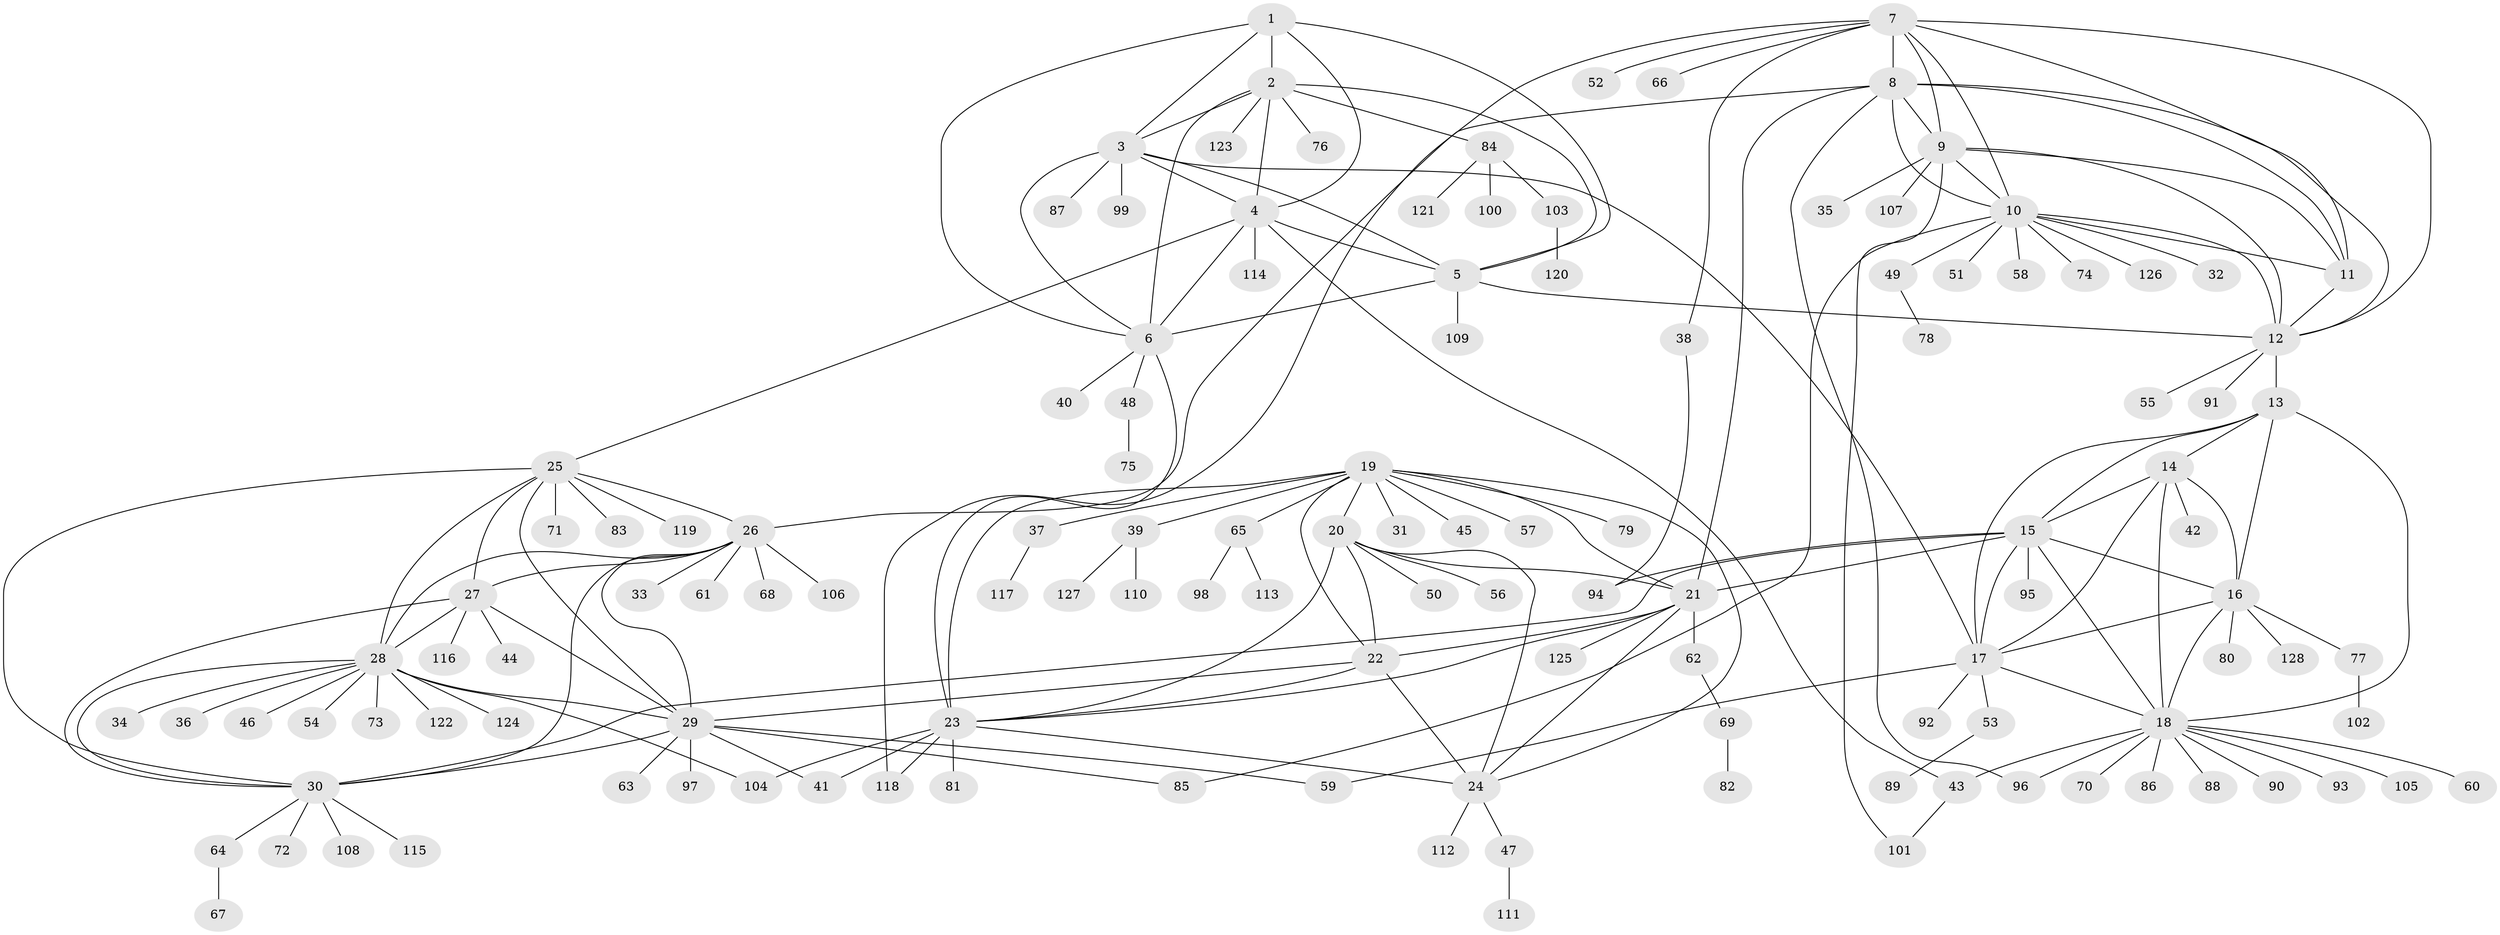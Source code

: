 // Generated by graph-tools (version 1.1) at 2025/55/03/09/25 04:55:39]
// undirected, 128 vertices, 192 edges
graph export_dot {
graph [start="1"]
  node [color=gray90,style=filled];
  1;
  2;
  3;
  4;
  5;
  6;
  7;
  8;
  9;
  10;
  11;
  12;
  13;
  14;
  15;
  16;
  17;
  18;
  19;
  20;
  21;
  22;
  23;
  24;
  25;
  26;
  27;
  28;
  29;
  30;
  31;
  32;
  33;
  34;
  35;
  36;
  37;
  38;
  39;
  40;
  41;
  42;
  43;
  44;
  45;
  46;
  47;
  48;
  49;
  50;
  51;
  52;
  53;
  54;
  55;
  56;
  57;
  58;
  59;
  60;
  61;
  62;
  63;
  64;
  65;
  66;
  67;
  68;
  69;
  70;
  71;
  72;
  73;
  74;
  75;
  76;
  77;
  78;
  79;
  80;
  81;
  82;
  83;
  84;
  85;
  86;
  87;
  88;
  89;
  90;
  91;
  92;
  93;
  94;
  95;
  96;
  97;
  98;
  99;
  100;
  101;
  102;
  103;
  104;
  105;
  106;
  107;
  108;
  109;
  110;
  111;
  112;
  113;
  114;
  115;
  116;
  117;
  118;
  119;
  120;
  121;
  122;
  123;
  124;
  125;
  126;
  127;
  128;
  1 -- 2;
  1 -- 3;
  1 -- 4;
  1 -- 5;
  1 -- 6;
  2 -- 3;
  2 -- 4;
  2 -- 5;
  2 -- 6;
  2 -- 76;
  2 -- 84;
  2 -- 123;
  3 -- 4;
  3 -- 5;
  3 -- 6;
  3 -- 17;
  3 -- 87;
  3 -- 99;
  4 -- 5;
  4 -- 6;
  4 -- 25;
  4 -- 43;
  4 -- 114;
  5 -- 6;
  5 -- 12;
  5 -- 109;
  6 -- 23;
  6 -- 40;
  6 -- 48;
  7 -- 8;
  7 -- 9;
  7 -- 10;
  7 -- 11;
  7 -- 12;
  7 -- 38;
  7 -- 52;
  7 -- 66;
  7 -- 118;
  8 -- 9;
  8 -- 10;
  8 -- 11;
  8 -- 12;
  8 -- 21;
  8 -- 26;
  8 -- 96;
  9 -- 10;
  9 -- 11;
  9 -- 12;
  9 -- 35;
  9 -- 101;
  9 -- 107;
  10 -- 11;
  10 -- 12;
  10 -- 32;
  10 -- 49;
  10 -- 51;
  10 -- 58;
  10 -- 74;
  10 -- 85;
  10 -- 126;
  11 -- 12;
  12 -- 13;
  12 -- 55;
  12 -- 91;
  13 -- 14;
  13 -- 15;
  13 -- 16;
  13 -- 17;
  13 -- 18;
  14 -- 15;
  14 -- 16;
  14 -- 17;
  14 -- 18;
  14 -- 42;
  15 -- 16;
  15 -- 17;
  15 -- 18;
  15 -- 21;
  15 -- 30;
  15 -- 94;
  15 -- 95;
  16 -- 17;
  16 -- 18;
  16 -- 77;
  16 -- 80;
  16 -- 128;
  17 -- 18;
  17 -- 53;
  17 -- 59;
  17 -- 92;
  18 -- 43;
  18 -- 60;
  18 -- 70;
  18 -- 86;
  18 -- 88;
  18 -- 90;
  18 -- 93;
  18 -- 96;
  18 -- 105;
  19 -- 20;
  19 -- 21;
  19 -- 22;
  19 -- 23;
  19 -- 24;
  19 -- 31;
  19 -- 37;
  19 -- 39;
  19 -- 45;
  19 -- 57;
  19 -- 65;
  19 -- 79;
  20 -- 21;
  20 -- 22;
  20 -- 23;
  20 -- 24;
  20 -- 50;
  20 -- 56;
  21 -- 22;
  21 -- 23;
  21 -- 24;
  21 -- 62;
  21 -- 125;
  22 -- 23;
  22 -- 24;
  22 -- 29;
  23 -- 24;
  23 -- 41;
  23 -- 81;
  23 -- 104;
  23 -- 118;
  24 -- 47;
  24 -- 112;
  25 -- 26;
  25 -- 27;
  25 -- 28;
  25 -- 29;
  25 -- 30;
  25 -- 71;
  25 -- 83;
  25 -- 119;
  26 -- 27;
  26 -- 28;
  26 -- 29;
  26 -- 30;
  26 -- 33;
  26 -- 61;
  26 -- 68;
  26 -- 106;
  27 -- 28;
  27 -- 29;
  27 -- 30;
  27 -- 44;
  27 -- 116;
  28 -- 29;
  28 -- 30;
  28 -- 34;
  28 -- 36;
  28 -- 46;
  28 -- 54;
  28 -- 73;
  28 -- 104;
  28 -- 122;
  28 -- 124;
  29 -- 30;
  29 -- 41;
  29 -- 59;
  29 -- 63;
  29 -- 85;
  29 -- 97;
  30 -- 64;
  30 -- 72;
  30 -- 108;
  30 -- 115;
  37 -- 117;
  38 -- 94;
  39 -- 110;
  39 -- 127;
  43 -- 101;
  47 -- 111;
  48 -- 75;
  49 -- 78;
  53 -- 89;
  62 -- 69;
  64 -- 67;
  65 -- 98;
  65 -- 113;
  69 -- 82;
  77 -- 102;
  84 -- 100;
  84 -- 103;
  84 -- 121;
  103 -- 120;
}
